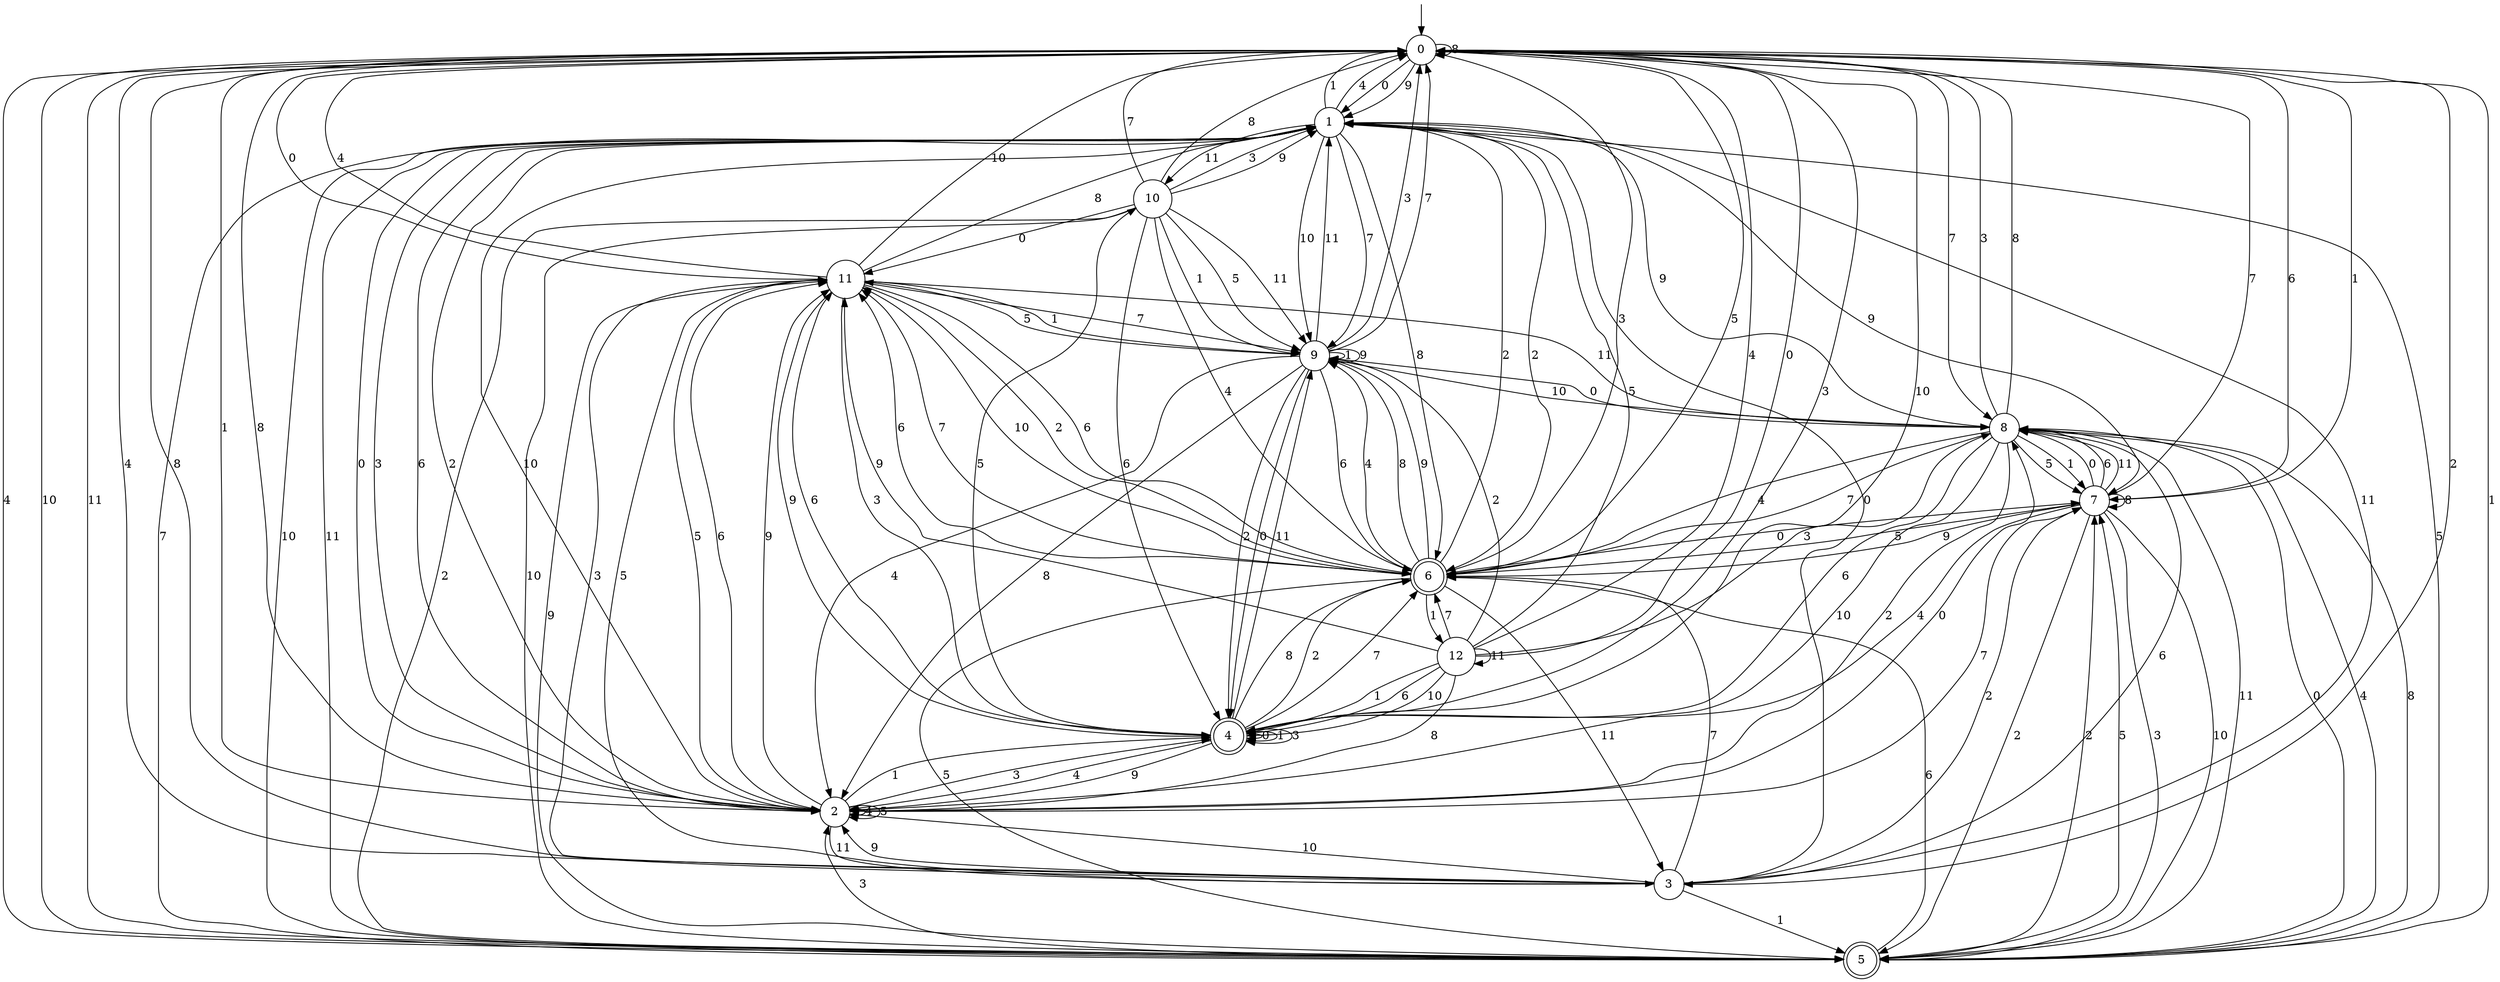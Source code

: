 digraph g {

	s0 [shape="circle" label="0"];
	s1 [shape="circle" label="1"];
	s2 [shape="circle" label="2"];
	s3 [shape="circle" label="3"];
	s4 [shape="doublecircle" label="4"];
	s5 [shape="doublecircle" label="5"];
	s6 [shape="doublecircle" label="6"];
	s7 [shape="circle" label="7"];
	s8 [shape="circle" label="8"];
	s9 [shape="circle" label="9"];
	s10 [shape="circle" label="10"];
	s11 [shape="circle" label="11"];
	s12 [shape="circle" label="12"];
	s0 -> s1 [label="0"];
	s0 -> s2 [label="1"];
	s0 -> s3 [label="2"];
	s0 -> s4 [label="3"];
	s0 -> s5 [label="4"];
	s0 -> s6 [label="5"];
	s0 -> s7 [label="6"];
	s0 -> s8 [label="7"];
	s0 -> s0 [label="8"];
	s0 -> s1 [label="9"];
	s0 -> s5 [label="10"];
	s0 -> s5 [label="11"];
	s1 -> s2 [label="0"];
	s1 -> s0 [label="1"];
	s1 -> s6 [label="2"];
	s1 -> s2 [label="3"];
	s1 -> s0 [label="4"];
	s1 -> s5 [label="5"];
	s1 -> s2 [label="6"];
	s1 -> s9 [label="7"];
	s1 -> s6 [label="8"];
	s1 -> s7 [label="9"];
	s1 -> s9 [label="10"];
	s1 -> s10 [label="11"];
	s2 -> s8 [label="0"];
	s2 -> s4 [label="1"];
	s2 -> s1 [label="2"];
	s2 -> s4 [label="3"];
	s2 -> s2 [label="4"];
	s2 -> s2 [label="5"];
	s2 -> s11 [label="6"];
	s2 -> s7 [label="7"];
	s2 -> s0 [label="8"];
	s2 -> s11 [label="9"];
	s2 -> s1 [label="10"];
	s2 -> s3 [label="11"];
	s3 -> s1 [label="0"];
	s3 -> s5 [label="1"];
	s3 -> s7 [label="2"];
	s3 -> s11 [label="3"];
	s3 -> s0 [label="4"];
	s3 -> s11 [label="5"];
	s3 -> s8 [label="6"];
	s3 -> s6 [label="7"];
	s3 -> s0 [label="8"];
	s3 -> s2 [label="9"];
	s3 -> s2 [label="10"];
	s3 -> s1 [label="11"];
	s4 -> s4 [label="0"];
	s4 -> s4 [label="1"];
	s4 -> s6 [label="2"];
	s4 -> s4 [label="3"];
	s4 -> s2 [label="4"];
	s4 -> s10 [label="5"];
	s4 -> s11 [label="6"];
	s4 -> s6 [label="7"];
	s4 -> s6 [label="8"];
	s4 -> s2 [label="9"];
	s4 -> s0 [label="10"];
	s4 -> s9 [label="11"];
	s5 -> s8 [label="0"];
	s5 -> s0 [label="1"];
	s5 -> s7 [label="2"];
	s5 -> s2 [label="3"];
	s5 -> s8 [label="4"];
	s5 -> s7 [label="5"];
	s5 -> s6 [label="6"];
	s5 -> s1 [label="7"];
	s5 -> s8 [label="8"];
	s5 -> s11 [label="9"];
	s5 -> s1 [label="10"];
	s5 -> s1 [label="11"];
	s6 -> s7 [label="0"];
	s6 -> s12 [label="1"];
	s6 -> s1 [label="2"];
	s6 -> s0 [label="3"];
	s6 -> s9 [label="4"];
	s6 -> s5 [label="5"];
	s6 -> s11 [label="6"];
	s6 -> s11 [label="7"];
	s6 -> s9 [label="8"];
	s6 -> s9 [label="9"];
	s6 -> s11 [label="10"];
	s6 -> s3 [label="11"];
	s7 -> s8 [label="0"];
	s7 -> s0 [label="1"];
	s7 -> s5 [label="2"];
	s7 -> s5 [label="3"];
	s7 -> s4 [label="4"];
	s7 -> s6 [label="5"];
	s7 -> s8 [label="6"];
	s7 -> s0 [label="7"];
	s7 -> s7 [label="8"];
	s7 -> s6 [label="9"];
	s7 -> s5 [label="10"];
	s7 -> s8 [label="11"];
	s8 -> s9 [label="0"];
	s8 -> s7 [label="1"];
	s8 -> s2 [label="2"];
	s8 -> s0 [label="3"];
	s8 -> s6 [label="4"];
	s8 -> s7 [label="5"];
	s8 -> s4 [label="6"];
	s8 -> s6 [label="7"];
	s8 -> s0 [label="8"];
	s8 -> s1 [label="9"];
	s8 -> s2 [label="10"];
	s8 -> s5 [label="11"];
	s9 -> s4 [label="0"];
	s9 -> s9 [label="1"];
	s9 -> s4 [label="2"];
	s9 -> s0 [label="3"];
	s9 -> s2 [label="4"];
	s9 -> s11 [label="5"];
	s9 -> s6 [label="6"];
	s9 -> s0 [label="7"];
	s9 -> s2 [label="8"];
	s9 -> s9 [label="9"];
	s9 -> s8 [label="10"];
	s9 -> s1 [label="11"];
	s10 -> s11 [label="0"];
	s10 -> s9 [label="1"];
	s10 -> s5 [label="2"];
	s10 -> s1 [label="3"];
	s10 -> s6 [label="4"];
	s10 -> s9 [label="5"];
	s10 -> s4 [label="6"];
	s10 -> s0 [label="7"];
	s10 -> s0 [label="8"];
	s10 -> s1 [label="9"];
	s10 -> s5 [label="10"];
	s10 -> s9 [label="11"];
	s11 -> s0 [label="0"];
	s11 -> s9 [label="1"];
	s11 -> s6 [label="2"];
	s11 -> s4 [label="3"];
	s11 -> s0 [label="4"];
	s11 -> s2 [label="5"];
	s11 -> s6 [label="6"];
	s11 -> s9 [label="7"];
	s11 -> s1 [label="8"];
	s11 -> s4 [label="9"];
	s11 -> s0 [label="10"];
	s11 -> s8 [label="11"];
	s12 -> s0 [label="0"];
	s12 -> s4 [label="1"];
	s12 -> s9 [label="2"];
	s12 -> s8 [label="3"];
	s12 -> s0 [label="4"];
	s12 -> s1 [label="5"];
	s12 -> s4 [label="6"];
	s12 -> s6 [label="7"];
	s12 -> s2 [label="8"];
	s12 -> s11 [label="9"];
	s12 -> s4 [label="10"];
	s12 -> s12 [label="11"];

__start0 [label="" shape="none" width="0" height="0"];
__start0 -> s0;

}
